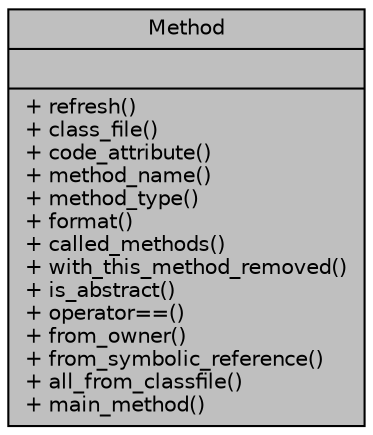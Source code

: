 digraph "Method"
{
  bgcolor="transparent";
  edge [fontname="Helvetica",fontsize="10",labelfontname="Helvetica",labelfontsize="10"];
  node [fontname="Helvetica",fontsize="10",shape=record];
  Node1 [label="{Method\n||+ refresh()\l+ class_file()\l+ code_attribute()\l+ method_name()\l+ method_type()\l+ format()\l+ called_methods()\l+ with_this_method_removed()\l+ is_abstract()\l+ operator==()\l+ from_owner()\l+ from_symbolic_reference()\l+ all_from_classfile()\l+ main_method()\l}",height=0.2,width=0.4,color="black", fillcolor="grey75", style="filled", fontcolor="black"];
}
